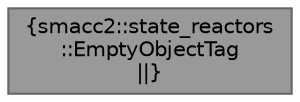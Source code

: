 digraph "smacc2::state_reactors::EmptyObjectTag"
{
 // LATEX_PDF_SIZE
  bgcolor="transparent";
  edge [fontname=Helvetica,fontsize=10,labelfontname=Helvetica,labelfontsize=10];
  node [fontname=Helvetica,fontsize=10,shape=box,height=0.2,width=0.4];
  Node1 [label="{smacc2::state_reactors\l::EmptyObjectTag\n||}",height=0.2,width=0.4,color="gray40", fillcolor="grey60", style="filled", fontcolor="black",tooltip=" "];
}
